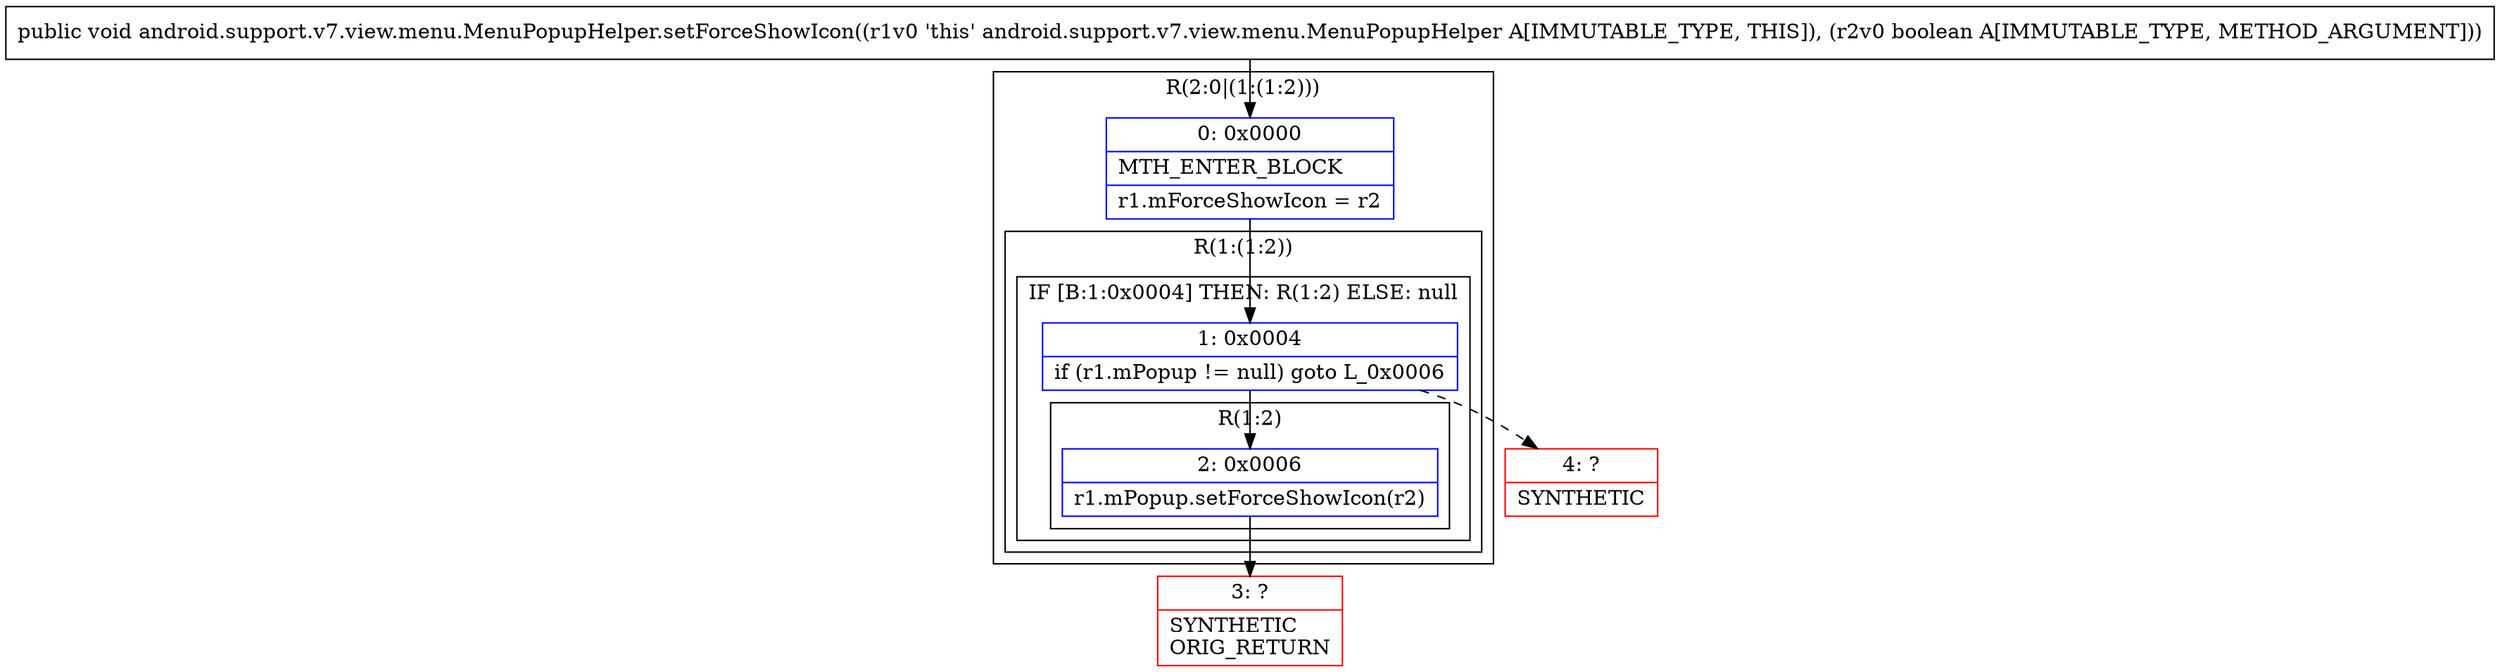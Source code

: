 digraph "CFG forandroid.support.v7.view.menu.MenuPopupHelper.setForceShowIcon(Z)V" {
subgraph cluster_Region_652024942 {
label = "R(2:0|(1:(1:2)))";
node [shape=record,color=blue];
Node_0 [shape=record,label="{0\:\ 0x0000|MTH_ENTER_BLOCK\l|r1.mForceShowIcon = r2\l}"];
subgraph cluster_Region_1338507289 {
label = "R(1:(1:2))";
node [shape=record,color=blue];
subgraph cluster_IfRegion_1823877526 {
label = "IF [B:1:0x0004] THEN: R(1:2) ELSE: null";
node [shape=record,color=blue];
Node_1 [shape=record,label="{1\:\ 0x0004|if (r1.mPopup != null) goto L_0x0006\l}"];
subgraph cluster_Region_1869399490 {
label = "R(1:2)";
node [shape=record,color=blue];
Node_2 [shape=record,label="{2\:\ 0x0006|r1.mPopup.setForceShowIcon(r2)\l}"];
}
}
}
}
Node_3 [shape=record,color=red,label="{3\:\ ?|SYNTHETIC\lORIG_RETURN\l}"];
Node_4 [shape=record,color=red,label="{4\:\ ?|SYNTHETIC\l}"];
MethodNode[shape=record,label="{public void android.support.v7.view.menu.MenuPopupHelper.setForceShowIcon((r1v0 'this' android.support.v7.view.menu.MenuPopupHelper A[IMMUTABLE_TYPE, THIS]), (r2v0 boolean A[IMMUTABLE_TYPE, METHOD_ARGUMENT])) }"];
MethodNode -> Node_0;
Node_0 -> Node_1;
Node_1 -> Node_2;
Node_1 -> Node_4[style=dashed];
Node_2 -> Node_3;
}

